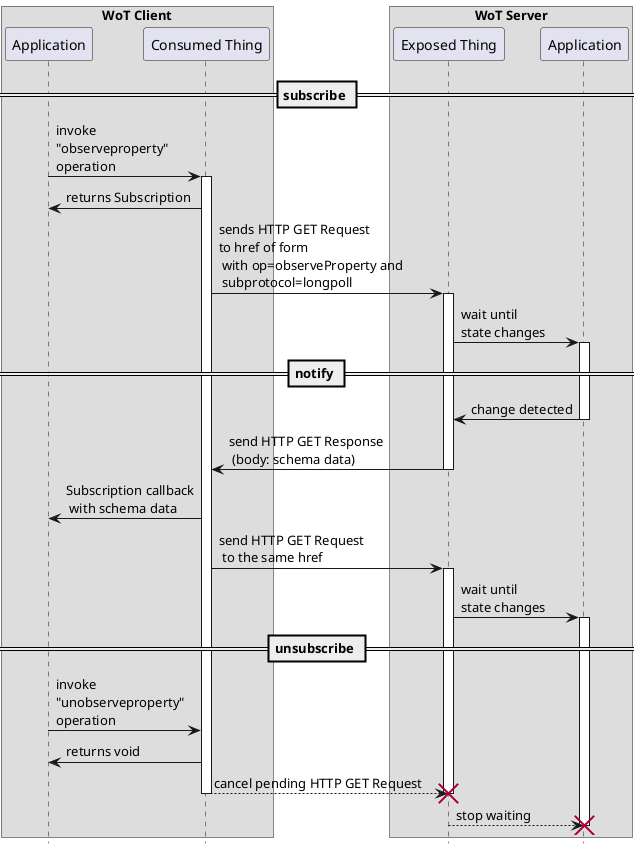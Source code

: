@startuml
hide footbox

box "WoT Client"
participant "Application" as AP
participant "Consumed Thing" as SA
end box

box "WoT Server"
participant "Exposed Thing" as WS
participant "Application" as DC
end box

== subscribe ==

AP  -> SA: invoke\n"observeproperty"\noperation
activate SA
SA  -> AP: returns Subscription
SA  -> WS: sends HTTP GET Request\nto href of form\n with op=observeProperty and\n subprotocol=longpoll
activate WS
WS  -> DC: wait until\nstate changes
activate DC

== notify ==

DC  -> WS: change detected
deactivate DC
WS  -> SA: send HTTP GET Response\n (body: schema data)
deactivate WS
SA  -> AP: Subscription callback\n with schema data
SA  -> WS: send HTTP GET Request\n to the same href
activate WS
WS  -> DC: wait until\nstate changes
activate DC

== unsubscribe ==

AP  -> SA: invoke\n"unobserveproperty"\noperation
SA  -> AP: returns void
SA --> WS: cancel pending HTTP GET Request
deactivate SA
destroy WS
WS --> DC: stop waiting
destroy DC
@enduml
